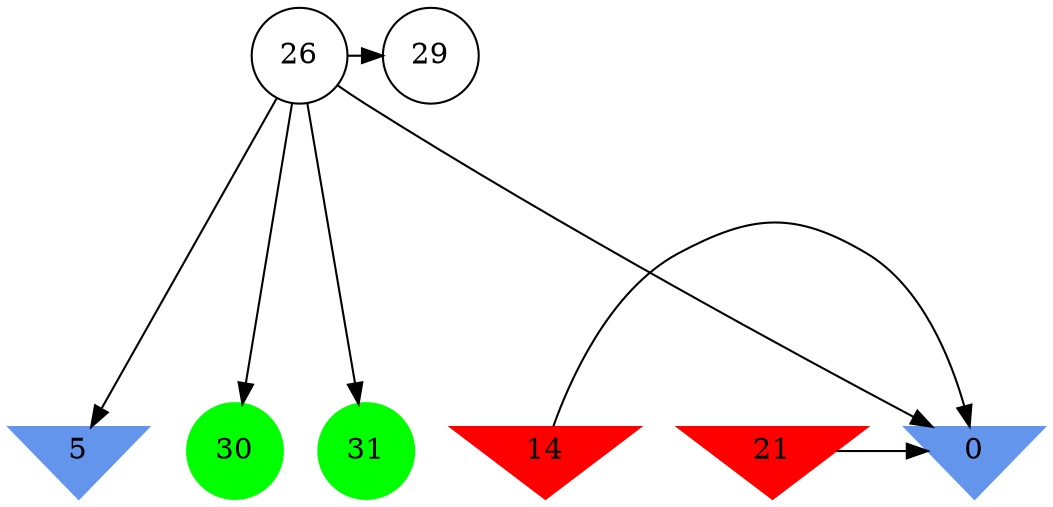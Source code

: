 digraph brain {
	ranksep=2.0;
	0 [shape=invtriangle,style=filled,color=cornflowerblue];
	5 [shape=invtriangle,style=filled,color=cornflowerblue];
	14 [shape=invtriangle,style=filled,color=red];
	21 [shape=invtriangle,style=filled,color=red];
	26 [shape=circle,color=black];
	29 [shape=circle,color=black];
	30 [shape=circle,style=filled,color=green];
	31 [shape=circle,style=filled,color=green];
	26	->	30;
	26	->	31;
	26	->	5;
	26	->	29;
	21	->	0;
	26	->	0;
	14	->	0;
	{ rank=same; 0; 5; 14; 21; }
	{ rank=same; 26; 29; }
	{ rank=same; 30; 31; }
}
